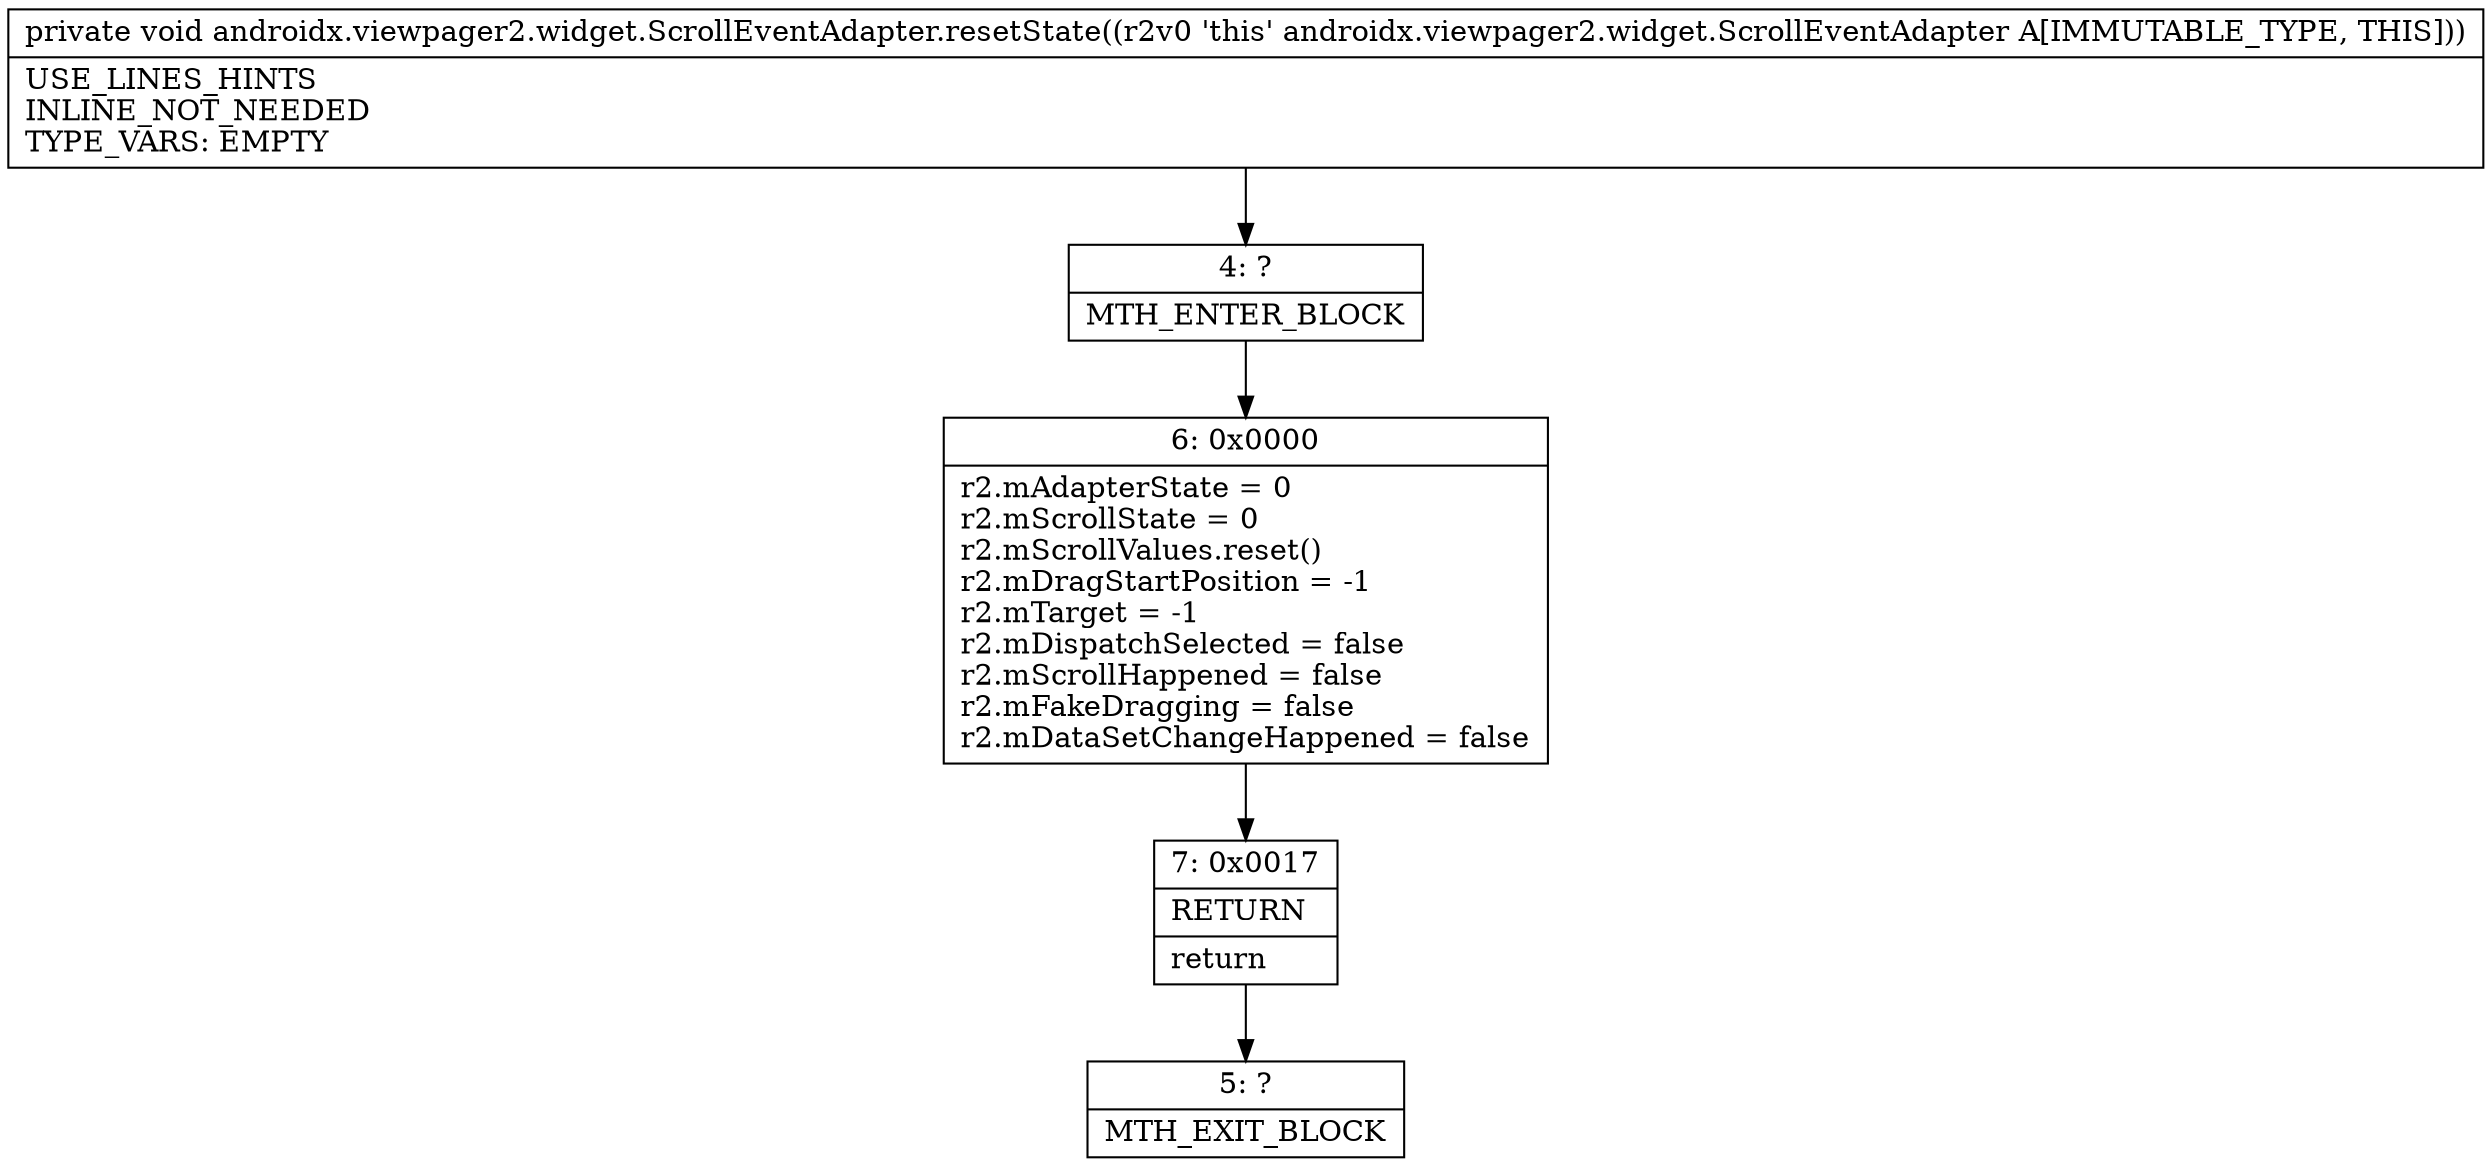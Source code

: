 digraph "CFG forandroidx.viewpager2.widget.ScrollEventAdapter.resetState()V" {
Node_4 [shape=record,label="{4\:\ ?|MTH_ENTER_BLOCK\l}"];
Node_6 [shape=record,label="{6\:\ 0x0000|r2.mAdapterState = 0\lr2.mScrollState = 0\lr2.mScrollValues.reset()\lr2.mDragStartPosition = \-1\lr2.mTarget = \-1\lr2.mDispatchSelected = false\lr2.mScrollHappened = false\lr2.mFakeDragging = false\lr2.mDataSetChangeHappened = false\l}"];
Node_7 [shape=record,label="{7\:\ 0x0017|RETURN\l|return\l}"];
Node_5 [shape=record,label="{5\:\ ?|MTH_EXIT_BLOCK\l}"];
MethodNode[shape=record,label="{private void androidx.viewpager2.widget.ScrollEventAdapter.resetState((r2v0 'this' androidx.viewpager2.widget.ScrollEventAdapter A[IMMUTABLE_TYPE, THIS]))  | USE_LINES_HINTS\lINLINE_NOT_NEEDED\lTYPE_VARS: EMPTY\l}"];
MethodNode -> Node_4;Node_4 -> Node_6;
Node_6 -> Node_7;
Node_7 -> Node_5;
}


